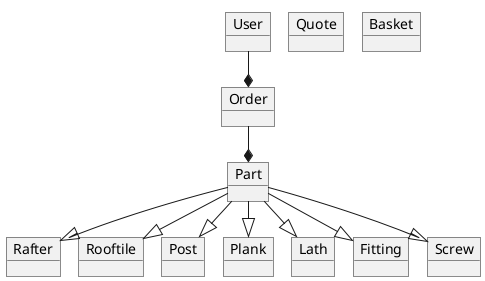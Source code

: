 @startuml
!pragma layout smetana

Object User
Object Part
Object Order
Object Quote
Object Rafter
Object Rooftile
Object Post
Object Plank
Object Lath
Object Fitting
Object Screw
Object Basket

User --* Order
Order --* Part
Part --|> Rafter
Part --|> Rooftile
Part --|> Post
Part --|> Plank
Part --|> Lath
Part --|> Fitting
Part --|> Screw


@enduml